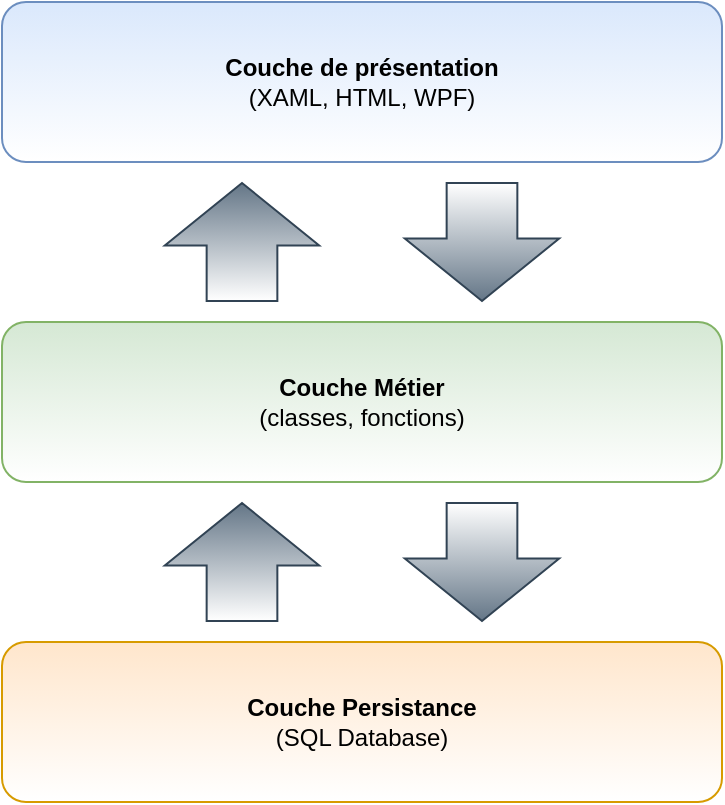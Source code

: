 <mxfile version="19.0.3" type="github">
  <diagram id="gUTZh9WEpXX0RUCdPHMq" name="Page-1">
    <mxGraphModel dx="922" dy="374" grid="1" gridSize="10" guides="1" tooltips="1" connect="1" arrows="1" fold="1" page="1" pageScale="1" pageWidth="827" pageHeight="1169" math="0" shadow="0">
      <root>
        <mxCell id="0" />
        <mxCell id="1" parent="0" />
        <mxCell id="12_OcUyFNabjpdQ95BSu-1" value="&lt;b&gt;Couche de présentation&lt;/b&gt;&lt;br&gt;(XAML, HTML, WPF)" style="rounded=1;whiteSpace=wrap;html=1;fillColor=#dae8fc;strokeColor=#6c8ebf;gradientColor=#ffffff;" vertex="1" parent="1">
          <mxGeometry x="160" y="40" width="360" height="80" as="geometry" />
        </mxCell>
        <mxCell id="12_OcUyFNabjpdQ95BSu-2" value="&lt;b&gt;Couche Métier&lt;/b&gt;&lt;br&gt;(classes, fonctions)" style="rounded=1;whiteSpace=wrap;html=1;fillColor=#d5e8d4;strokeColor=#82b366;gradientColor=#ffffff;" vertex="1" parent="1">
          <mxGeometry x="160" y="200" width="360" height="80" as="geometry" />
        </mxCell>
        <mxCell id="12_OcUyFNabjpdQ95BSu-3" value="&lt;b&gt;Couche&amp;nbsp;Persistance&lt;/b&gt;&lt;br&gt;(SQL Database)" style="rounded=1;whiteSpace=wrap;html=1;fillColor=#ffe6cc;strokeColor=#d79b00;gradientColor=#ffffff;" vertex="1" parent="1">
          <mxGeometry x="160" y="360" width="360" height="80" as="geometry" />
        </mxCell>
        <mxCell id="12_OcUyFNabjpdQ95BSu-4" value="" style="shape=flexArrow;endArrow=classic;html=1;rounded=0;endWidth=40.849;endSize=10.084;width=35.349;fillColor=#647687;strokeColor=#314354;gradientColor=#ffffff;gradientDirection=south;" edge="1" parent="1">
          <mxGeometry width="50" height="50" relative="1" as="geometry">
            <mxPoint x="280" y="190" as="sourcePoint" />
            <mxPoint x="280" y="130" as="targetPoint" />
          </mxGeometry>
        </mxCell>
        <mxCell id="12_OcUyFNabjpdQ95BSu-5" value="" style="shape=flexArrow;endArrow=classic;html=1;rounded=0;endWidth=40.849;endSize=10.084;width=35.349;fillColor=#647687;strokeColor=#314354;gradientColor=#ffffff;" edge="1" parent="1">
          <mxGeometry width="50" height="50" relative="1" as="geometry">
            <mxPoint x="280" y="350" as="sourcePoint" />
            <mxPoint x="280" y="290" as="targetPoint" />
          </mxGeometry>
        </mxCell>
        <mxCell id="12_OcUyFNabjpdQ95BSu-6" value="" style="shape=flexArrow;endArrow=classic;html=1;rounded=0;endWidth=40.849;endSize=10.084;width=35.349;fillColor=#647687;strokeColor=#314354;gradientColor=#ffffff;gradientDirection=north;" edge="1" parent="1">
          <mxGeometry width="50" height="50" relative="1" as="geometry">
            <mxPoint x="400" y="290" as="sourcePoint" />
            <mxPoint x="400" y="350" as="targetPoint" />
          </mxGeometry>
        </mxCell>
        <mxCell id="12_OcUyFNabjpdQ95BSu-7" value="" style="shape=flexArrow;endArrow=classic;html=1;rounded=0;endWidth=40.849;endSize=10.084;width=35.349;fillColor=#647687;strokeColor=#314354;gradientColor=#ffffff;gradientDirection=north;" edge="1" parent="1">
          <mxGeometry width="50" height="50" relative="1" as="geometry">
            <mxPoint x="400" y="130" as="sourcePoint" />
            <mxPoint x="400" y="190" as="targetPoint" />
          </mxGeometry>
        </mxCell>
      </root>
    </mxGraphModel>
  </diagram>
</mxfile>
